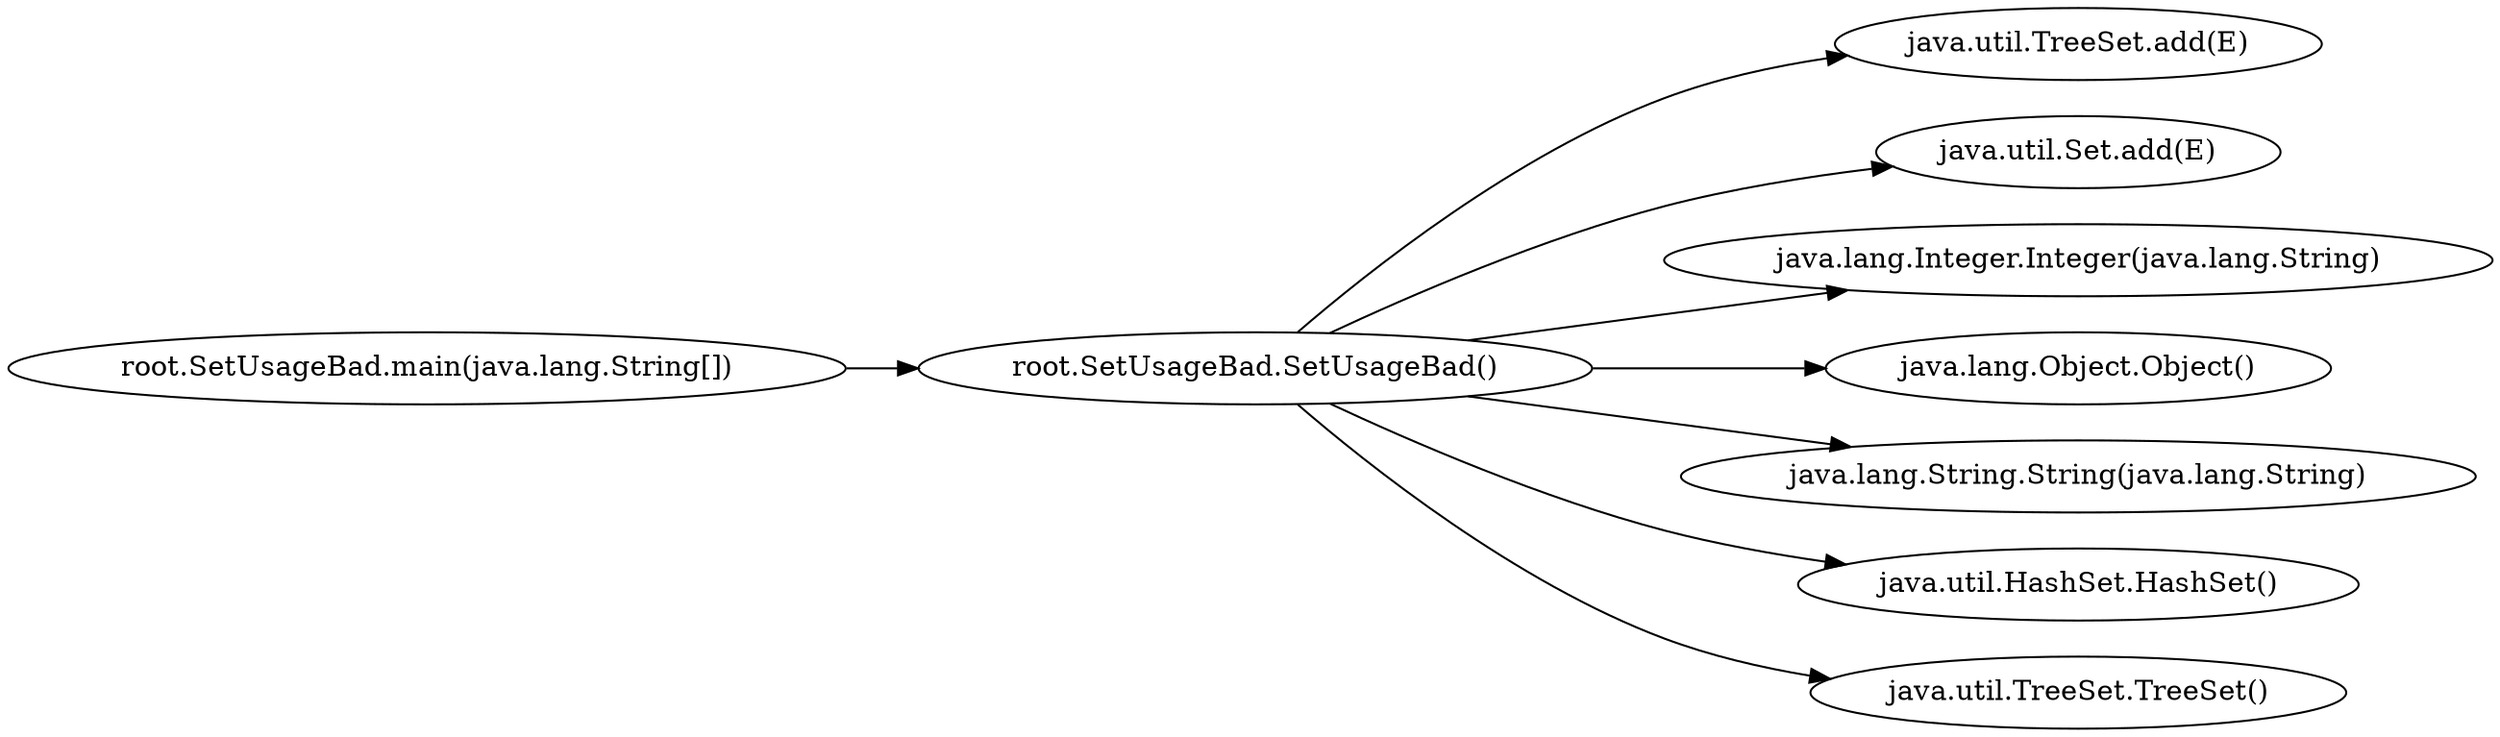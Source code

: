 digraph graphname {
rankdir="LR";
0 [label="root.SetUsageBad.SetUsageBad()"]
5 [label="java.util.TreeSet.add(E)"]
7 [label="java.util.Set.add(E)"]
6 [label="java.lang.Integer.Integer(java.lang.String)"]
1 [label="java.lang.Object.Object()"]
4 [label="java.lang.String.String(java.lang.String)"]
2 [label="java.util.HashSet.HashSet()"]
3 [label="java.util.TreeSet.TreeSet()"]
8 [label="root.SetUsageBad.main(java.lang.String[])"]
0 -> 1
0 -> 2
0 -> 3
0 -> 4
0 -> 5
0 -> 6
0 -> 7
8 -> 0
}
